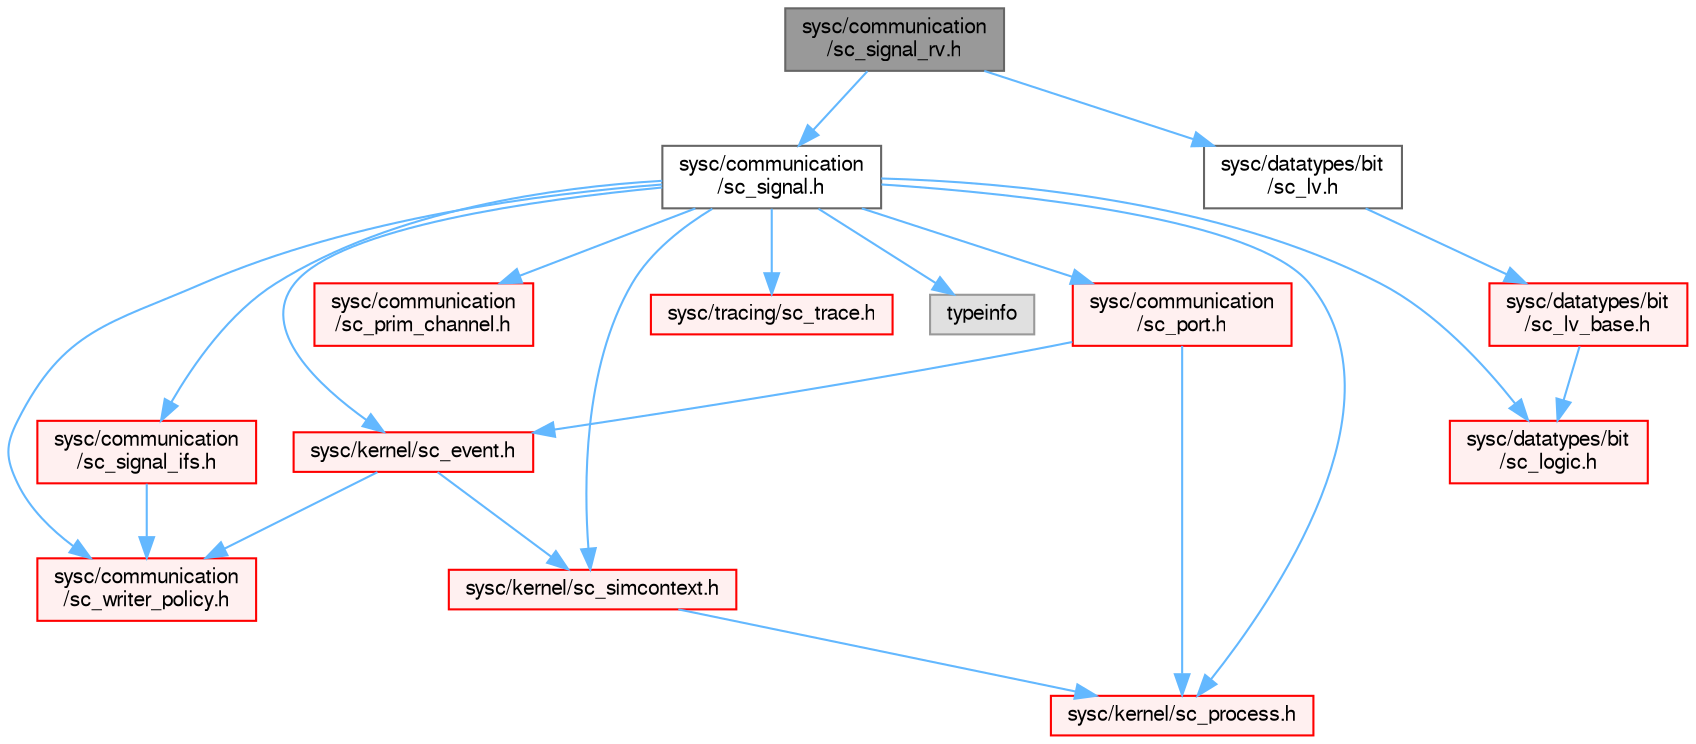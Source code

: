 digraph "sysc/communication/sc_signal_rv.h"
{
 // LATEX_PDF_SIZE
  bgcolor="transparent";
  edge [fontname=FreeSans,fontsize=10,labelfontname=FreeSans,labelfontsize=10];
  node [fontname=FreeSans,fontsize=10,shape=box,height=0.2,width=0.4];
  Node1 [id="Node000001",label="sysc/communication\l/sc_signal_rv.h",height=0.2,width=0.4,color="gray40", fillcolor="grey60", style="filled", fontcolor="black",tooltip=" "];
  Node1 -> Node2 [id="edge1_Node000001_Node000002",color="steelblue1",style="solid",tooltip=" "];
  Node2 [id="Node000002",label="sysc/communication\l/sc_signal.h",height=0.2,width=0.4,color="grey40", fillcolor="white", style="filled",URL="$a00296.html",tooltip=" "];
  Node2 -> Node3 [id="edge2_Node000002_Node000003",color="steelblue1",style="solid",tooltip=" "];
  Node3 [id="Node000003",label="sysc/communication\l/sc_port.h",height=0.2,width=0.4,color="red", fillcolor="#FFF0F0", style="filled",URL="$a00281.html",tooltip=" "];
  Node3 -> Node16 [id="edge3_Node000003_Node000016",color="steelblue1",style="solid",tooltip=" "];
  Node16 [id="Node000016",label="sysc/kernel/sc_event.h",height=0.2,width=0.4,color="red", fillcolor="#FFF0F0", style="filled",URL="$a00398.html",tooltip=" "];
  Node16 -> Node18 [id="edge4_Node000016_Node000018",color="steelblue1",style="solid",tooltip=" "];
  Node18 [id="Node000018",label="sysc/kernel/sc_simcontext.h",height=0.2,width=0.4,color="red", fillcolor="#FFF0F0", style="filled",URL="$a00377.html",tooltip=" "];
  Node18 -> Node19 [id="edge5_Node000018_Node000019",color="steelblue1",style="solid",tooltip=" "];
  Node19 [id="Node000019",label="sysc/kernel/sc_process.h",height=0.2,width=0.4,color="red", fillcolor="#FFF0F0", style="filled",URL="$a00437.html",tooltip=" "];
  Node16 -> Node53 [id="edge6_Node000016_Node000053",color="steelblue1",style="solid",tooltip=" "];
  Node53 [id="Node000053",label="sysc/communication\l/sc_writer_policy.h",height=0.2,width=0.4,color="red", fillcolor="#FFF0F0", style="filled",URL="$a00248.html",tooltip=" "];
  Node3 -> Node19 [id="edge7_Node000003_Node000019",color="steelblue1",style="solid",tooltip=" "];
  Node2 -> Node56 [id="edge8_Node000002_Node000056",color="steelblue1",style="solid",tooltip=" "];
  Node56 [id="Node000056",label="sysc/communication\l/sc_prim_channel.h",height=0.2,width=0.4,color="red", fillcolor="#FFF0F0", style="filled",URL="$a00242.html",tooltip=" "];
  Node2 -> Node63 [id="edge9_Node000002_Node000063",color="steelblue1",style="solid",tooltip=" "];
  Node63 [id="Node000063",label="sysc/communication\l/sc_signal_ifs.h",height=0.2,width=0.4,color="red", fillcolor="#FFF0F0", style="filled",URL="$a00278.html",tooltip=" "];
  Node63 -> Node53 [id="edge10_Node000063_Node000053",color="steelblue1",style="solid",tooltip=" "];
  Node2 -> Node53 [id="edge11_Node000002_Node000053",color="steelblue1",style="solid",tooltip=" "];
  Node2 -> Node16 [id="edge12_Node000002_Node000016",color="steelblue1",style="solid",tooltip=" "];
  Node2 -> Node19 [id="edge13_Node000002_Node000019",color="steelblue1",style="solid",tooltip=" "];
  Node2 -> Node18 [id="edge14_Node000002_Node000018",color="steelblue1",style="solid",tooltip=" "];
  Node2 -> Node59 [id="edge15_Node000002_Node000059",color="steelblue1",style="solid",tooltip=" "];
  Node59 [id="Node000059",label="sysc/datatypes/bit\l/sc_logic.h",height=0.2,width=0.4,color="red", fillcolor="#FFF0F0", style="filled",URL="$a00035.html",tooltip=" "];
  Node2 -> Node64 [id="edge16_Node000002_Node000064",color="steelblue1",style="solid",tooltip=" "];
  Node64 [id="Node000064",label="sysc/tracing/sc_trace.h",height=0.2,width=0.4,color="red", fillcolor="#FFF0F0", style="filled",URL="$a00017.html",tooltip=" "];
  Node2 -> Node65 [id="edge17_Node000002_Node000065",color="steelblue1",style="solid",tooltip=" "];
  Node65 [id="Node000065",label="typeinfo",height=0.2,width=0.4,color="grey60", fillcolor="#E0E0E0", style="filled",tooltip=" "];
  Node1 -> Node66 [id="edge18_Node000001_Node000066",color="steelblue1",style="solid",tooltip=" "];
  Node66 [id="Node000066",label="sysc/datatypes/bit\l/sc_lv.h",height=0.2,width=0.4,color="grey40", fillcolor="white", style="filled",URL="$a00050.html",tooltip=" "];
  Node66 -> Node67 [id="edge19_Node000066_Node000067",color="steelblue1",style="solid",tooltip=" "];
  Node67 [id="Node000067",label="sysc/datatypes/bit\l/sc_lv_base.h",height=0.2,width=0.4,color="red", fillcolor="#FFF0F0", style="filled",URL="$a00044.html",tooltip=" "];
  Node67 -> Node59 [id="edge20_Node000067_Node000059",color="steelblue1",style="solid",tooltip=" "];
}
